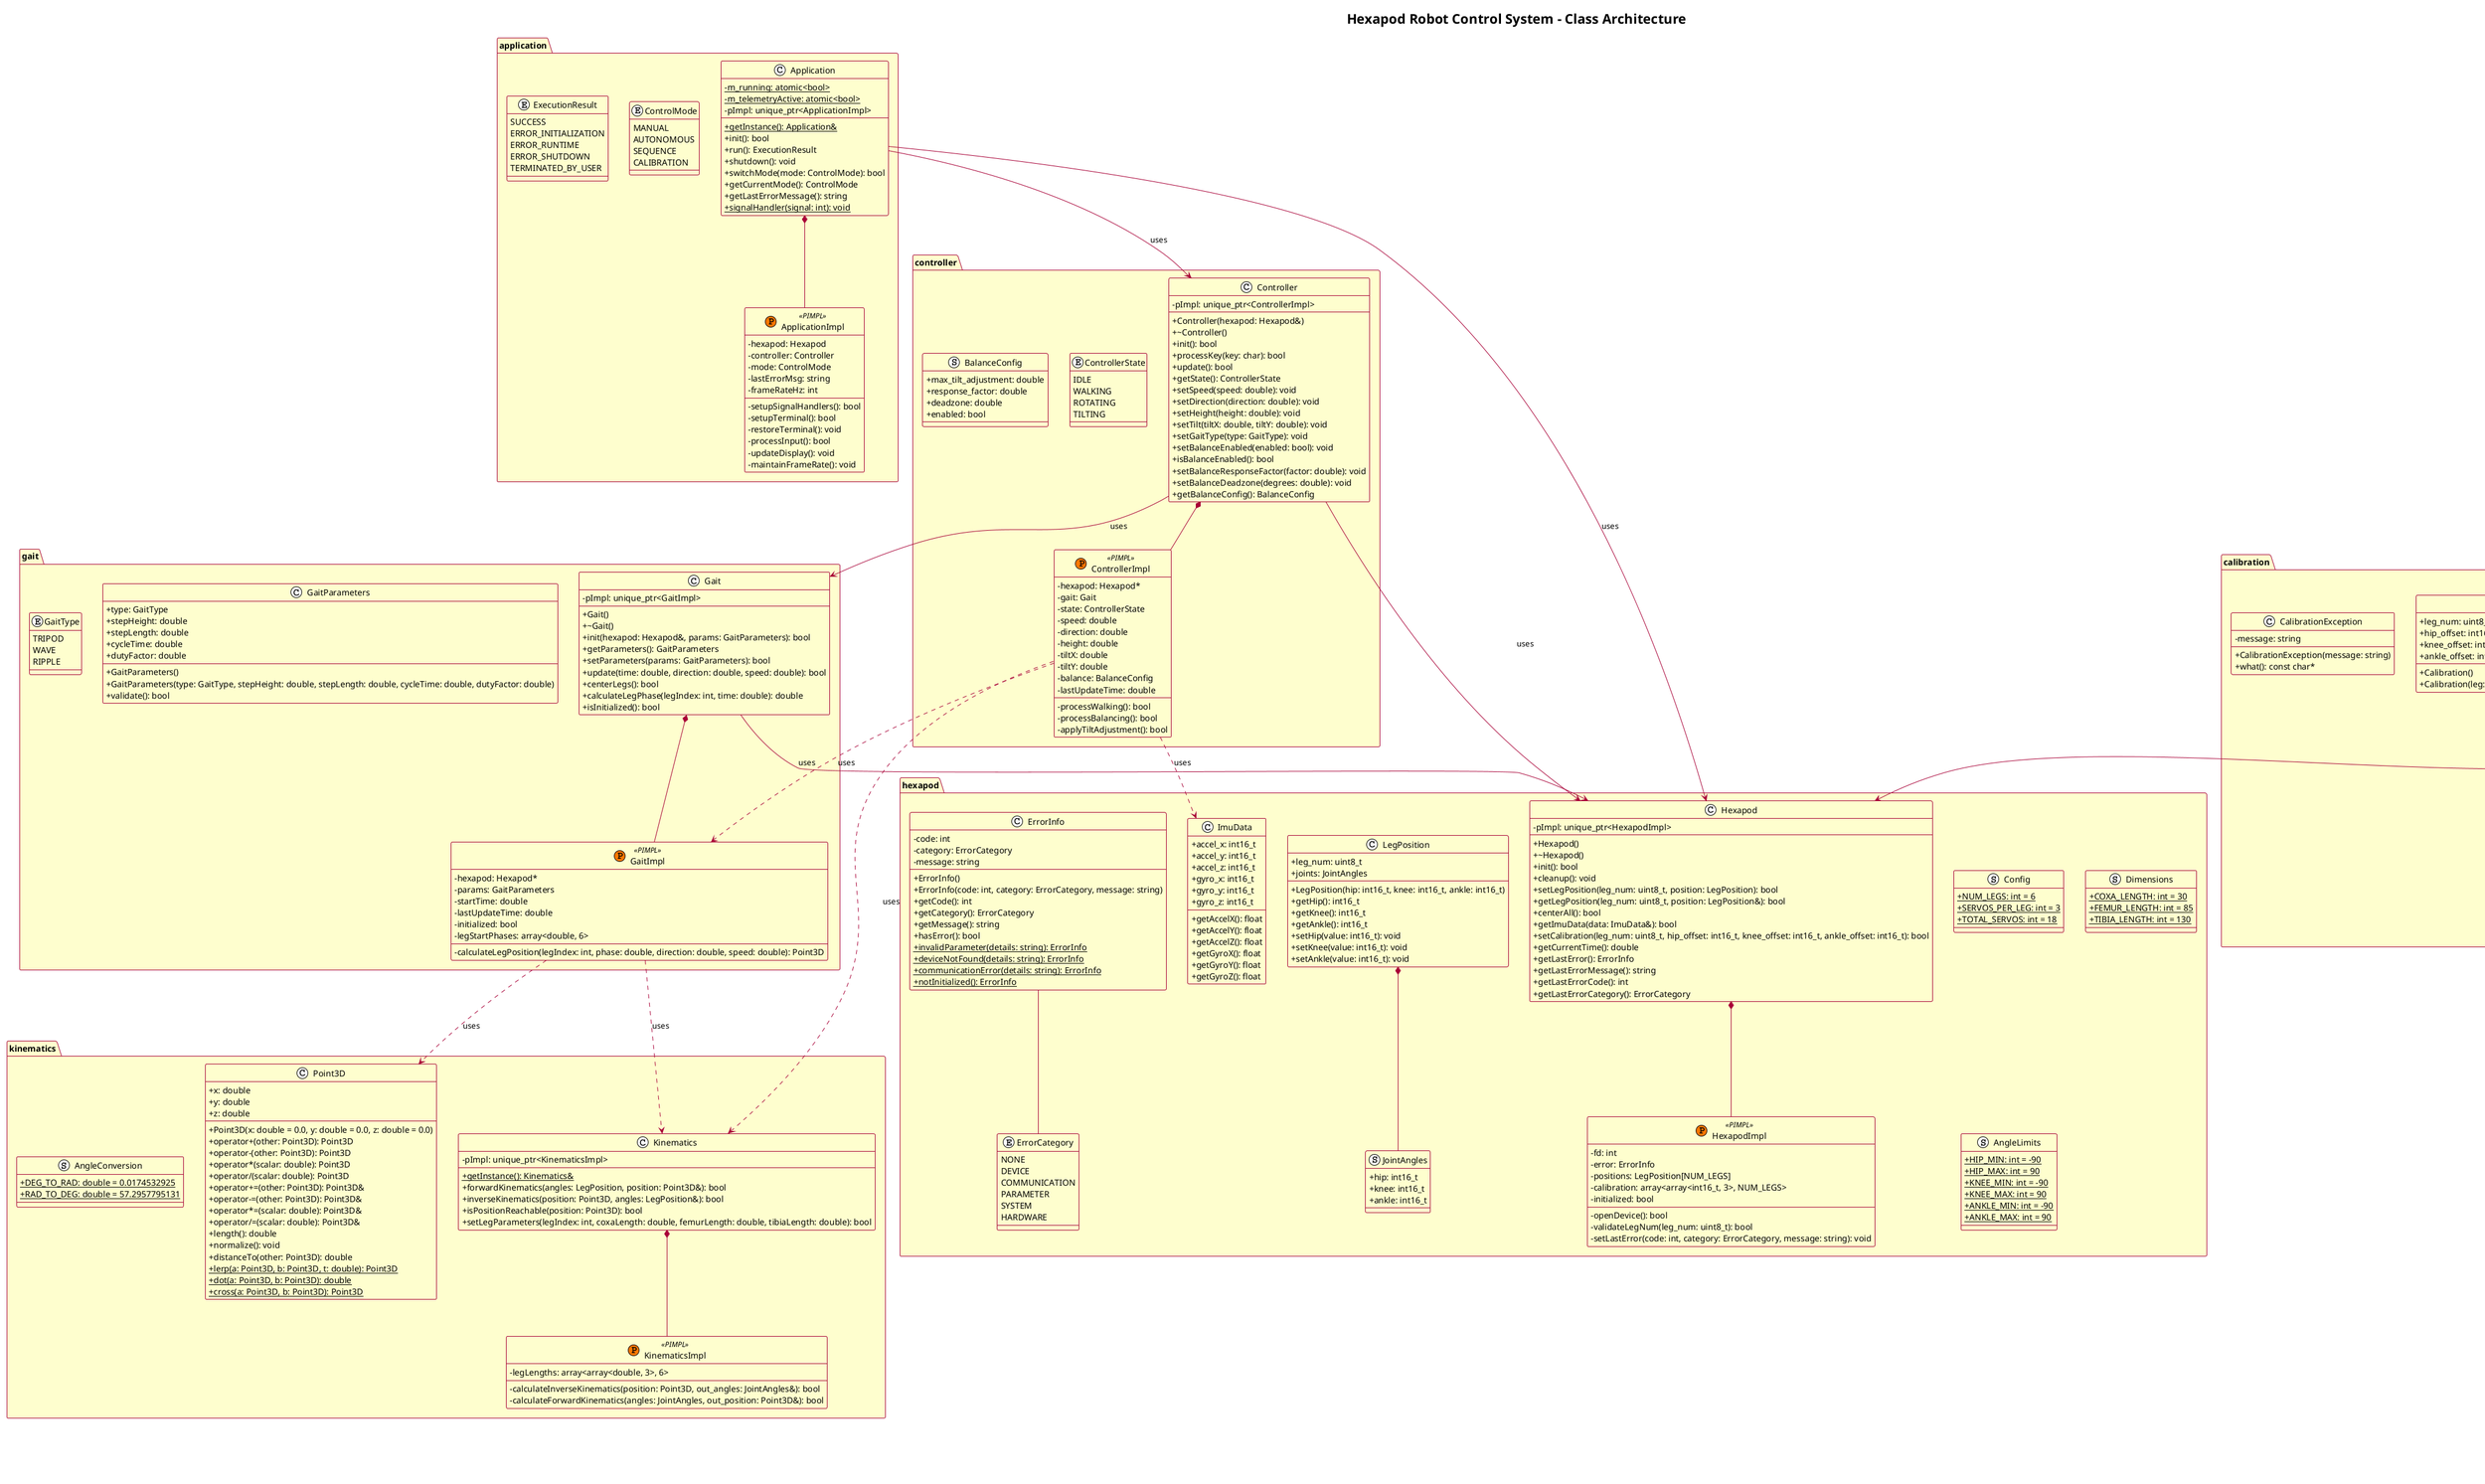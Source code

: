 @startuml Hexapod Class Diagram

' Style and theme settings
!theme plain
skinparam {
    classAttributeIconSize 0
    classBackgroundColor #FEFECE
    classBorderColor #A80036
    packageBackgroundColor #FEFECE
    packageBorderColor #A80036
    ArrowColor #A80036
    defaultFontName Arial
    shadowing false
}

' Title
title Hexapod Robot Control System - Class Architecture

' Packages
package "hexapod" {
  class Hexapod {
    -pImpl: unique_ptr<HexapodImpl>
    +Hexapod()
    +~Hexapod()
    +init(): bool
    +cleanup(): void
    +setLegPosition(leg_num: uint8_t, position: LegPosition): bool
    +getLegPosition(leg_num: uint8_t, position: LegPosition&): bool
    +centerAll(): bool
    +getImuData(data: ImuData&): bool
    +setCalibration(leg_num: uint8_t, hip_offset: int16_t, knee_offset: int16_t, ankle_offset: int16_t): bool
    +getCurrentTime(): double
    +getLastError(): ErrorInfo
    +getLastErrorMessage(): string
    +getLastErrorCode(): int
    +getLastErrorCategory(): ErrorCategory
  }
  
  class LegPosition {
    +leg_num: uint8_t
    +joints: JointAngles
    +LegPosition(hip: int16_t, knee: int16_t, ankle: int16_t)
    +getHip(): int16_t
    +getKnee(): int16_t
    +getAnkle(): int16_t
    +setHip(value: int16_t): void
    +setKnee(value: int16_t): void
    +setAnkle(value: int16_t): void
  }
  
  class ImuData {
    +accel_x: int16_t
    +accel_y: int16_t
    +accel_z: int16_t
    +gyro_x: int16_t
    +gyro_y: int16_t
    +gyro_z: int16_t
    +getAccelX(): float
    +getAccelY(): float
    +getAccelZ(): float
    +getGyroX(): float
    +getGyroY(): float
    +getGyroZ(): float
  }
  
  class ErrorInfo {
    -code: int
    -category: ErrorCategory
    -message: string
    +ErrorInfo()
    +ErrorInfo(code: int, category: ErrorCategory, message: string)
    +getCode(): int
    +getCategory(): ErrorCategory
    +getMessage(): string
    +hasError(): bool
    +{static} invalidParameter(details: string): ErrorInfo
    +{static} deviceNotFound(details: string): ErrorInfo
    +{static} communicationError(details: string): ErrorInfo
    +{static} notInitialized(): ErrorInfo
  }

  class HexapodImpl << (P,#FF7700) PIMPL >> {
    -fd: int
    -error: ErrorInfo
    -positions: LegPosition[NUM_LEGS]
    -calibration: array<array<int16_t, 3>, NUM_LEGS>
    -initialized: bool
    -openDevice(): bool
    -validateLegNum(leg_num: uint8_t): bool
    -setLastError(code: int, category: ErrorCategory, message: string): void
  }
  
  enum ErrorCategory {
    NONE
    DEVICE
    COMMUNICATION
    PARAMETER
    SYSTEM
    HARDWARE
  }
  
  struct JointAngles {
    +hip: int16_t
    +knee: int16_t
    +ankle: int16_t
  }
  
  struct Config {
    +{static} NUM_LEGS: int = 6
    +{static} SERVOS_PER_LEG: int = 3
    +{static} TOTAL_SERVOS: int = 18
  }
  
  struct Dimensions {
    +{static} COXA_LENGTH: int = 30
    +{static} FEMUR_LENGTH: int = 85
    +{static} TIBIA_LENGTH: int = 130
  }
  
  struct AngleLimits {
    +{static} HIP_MIN: int = -90
    +{static} HIP_MAX: int = 90
    +{static} KNEE_MIN: int = -90
    +{static} KNEE_MAX: int = 90
    +{static} ANKLE_MIN: int = -90
    +{static} ANKLE_MAX: int = 90
  }
}

package "gait" {
  class Gait {
    -pImpl: unique_ptr<GaitImpl>
    +Gait()
    +~Gait()
    +init(hexapod: Hexapod&, params: GaitParameters): bool
    +getParameters(): GaitParameters
    +setParameters(params: GaitParameters): bool
    +update(time: double, direction: double, speed: double): bool
    +centerLegs(): bool
    +calculateLegPhase(legIndex: int, time: double): double
    +isInitialized(): bool
  }
  
  class GaitParameters {
    +type: GaitType
    +stepHeight: double
    +stepLength: double
    +cycleTime: double
    +dutyFactor: double
    +GaitParameters()
    +GaitParameters(type: GaitType, stepHeight: double, stepLength: double, cycleTime: double, dutyFactor: double)
    +validate(): bool
  }
  
  enum GaitType {
    TRIPOD
    WAVE
    RIPPLE
  }
  
  class GaitImpl << (P,#FF7700) PIMPL >> {
    -hexapod: Hexapod*
    -params: GaitParameters
    -startTime: double
    -lastUpdateTime: double
    -initialized: bool
    -legStartPhases: array<double, 6>
    -calculateLegPosition(legIndex: int, phase: double, direction: double, speed: double): Point3D
  }
}

package "kinematics" {
  class Kinematics {
    -pImpl: unique_ptr<KinematicsImpl>
    +{static} getInstance(): Kinematics&
    +forwardKinematics(angles: LegPosition, position: Point3D&): bool
    +inverseKinematics(position: Point3D, angles: LegPosition&): bool
    +isPositionReachable(position: Point3D): bool
    +setLegParameters(legIndex: int, coxaLength: double, femurLength: double, tibiaLength: double): bool
  }

  class Point3D {
    +x: double
    +y: double
    +z: double
    +Point3D(x: double = 0.0, y: double = 0.0, z: double = 0.0)
    +operator+(other: Point3D): Point3D
    +operator-(other: Point3D): Point3D
    +operator*(scalar: double): Point3D
    +operator/(scalar: double): Point3D
    +operator+=(other: Point3D): Point3D&
    +operator-=(other: Point3D): Point3D&
    +operator*=(scalar: double): Point3D&
    +operator/=(scalar: double): Point3D&
    +length(): double
    +normalize(): void
    +distanceTo(other: Point3D): double
    +{static} lerp(a: Point3D, b: Point3D, t: double): Point3D
    +{static} dot(a: Point3D, b: Point3D): double
    +{static} cross(a: Point3D, b: Point3D): Point3D
  }
  
  class KinematicsImpl << (P,#FF7700) PIMPL >> {
    -legLengths: array<array<double, 3>, 6>
    -calculateInverseKinematics(position: Point3D, out_angles: JointAngles&): bool
    -calculateForwardKinematics(angles: JointAngles, out_position: Point3D&): bool
  }
  
  struct AngleConversion {
    +{static} DEG_TO_RAD: double = 0.0174532925
    +{static} RAD_TO_DEG: double = 57.2957795131
  }
}

package "controller" {
  class Controller {
    -pImpl: unique_ptr<ControllerImpl>
    +Controller(hexapod: Hexapod&)
    +~Controller()
    +init(): bool
    +processKey(key: char): bool
    +update(): bool
    +getState(): ControllerState
    +setSpeed(speed: double): void
    +setDirection(direction: double): void
    +setHeight(height: double): void
    +setTilt(tiltX: double, tiltY: double): void
    +setGaitType(type: GaitType): void
    +setBalanceEnabled(enabled: bool): void
    +isBalanceEnabled(): bool
    +setBalanceResponseFactor(factor: double): void
    +setBalanceDeadzone(degrees: double): void
    +getBalanceConfig(): BalanceConfig
  }
  
  enum ControllerState {
    IDLE
    WALKING
    ROTATING
    TILTING
  }
  
  struct BalanceConfig {
    +max_tilt_adjustment: double
    +response_factor: double
    +deadzone: double
    +enabled: bool
  }
  
  class ControllerImpl << (P,#FF7700) PIMPL >> {
    -hexapod: Hexapod*
    -gait: Gait
    -state: ControllerState
    -speed: double
    -direction: double
    -height: double
    -tiltX: double
    -tiltY: double
    -balance: BalanceConfig
    -lastUpdateTime: double
    -processWalking(): bool
    -processBalancing(): bool
    -applyTiltAdjustment(): bool
  }
}

package "calibration" {
  class CalibrationManager {
    -pImpl: unique_ptr<CalibrationManagerImpl>
    +{static} getInstance(): CalibrationManager&
    +{static} loadCalibration(calibrations: vector<Calibration>&, filename: string): bool
    +{static} saveCalibration(calibrations: vector<Calibration>&, filename: string): bool
    +{static} getDefaultCalibration(): vector<Calibration>
    +{static} applyCalibration(hexapod: Hexapod&, calibrations: vector<Calibration>): bool
    +{static} applyCalibrationFromFile(hexapod: Hexapod&, filename: string): bool
    +{static} validateCalibration(calibrations: vector<Calibration>): bool
    +{static} getDefaultCalibrationPath(): string
  }
  
  struct Calibration {
    +leg_num: uint8_t
    +hip_offset: int16_t
    +knee_offset: int16_t
    +ankle_offset: int16_t
    +Calibration()
    +Calibration(leg: uint8_t, hip: int16_t, knee: int16_t, ankle: int16_t)
  }
  
  class CalibrationException {
    -message: string
    +CalibrationException(message: string)
    +what(): const char*
  }
  
  class CalibrationManagerImpl << (P,#FF7700) PIMPL >> {
    -defaultPath: string
    -parseCalibrationFile(filename: string, out_calibrations: vector<Calibration>&): bool
    -writeCalibrationFile(filename: string, calibrations: vector<Calibration>&): bool
  }
}

package "application" {
  class Application {
    -{static} m_running: atomic<bool>
    -{static} m_telemetryActive: atomic<bool>
    -pImpl: unique_ptr<ApplicationImpl>
    +{static} getInstance(): Application&
    +init(): bool
    +run(): ExecutionResult
    +shutdown(): void
    +switchMode(mode: ControlMode): bool
    +getCurrentMode(): ControlMode
    +getLastErrorMessage(): string
    +{static} signalHandler(signal: int): void
  }
  
  enum ControlMode {
    MANUAL
    AUTONOMOUS
    SEQUENCE
    CALIBRATION
  }
  
  enum ExecutionResult {
    SUCCESS
    ERROR_INITIALIZATION
    ERROR_RUNTIME
    ERROR_SHUTDOWN
    TERMINATED_BY_USER
  }
  
  class ApplicationImpl << (P,#FF7700) PIMPL >> {
    -hexapod: Hexapod
    -controller: Controller
    -mode: ControlMode
    -lastErrorMsg: string
    -frameRateHz: int
    -setupSignalHandlers(): bool
    -setupTerminal(): bool
    -restoreTerminal(): void
    -processInput(): bool
    -updateDisplay(): void
    -maintainFrameRate(): void
  }
}

' Core relationships
Hexapod *-- HexapodImpl
Gait *-- GaitImpl
Kinematics *-- KinematicsImpl
Controller *-- ControllerImpl
CalibrationManager *-- CalibrationManagerImpl
Application *-- ApplicationImpl

' Composition relationships
LegPosition *-- JointAngles
ErrorInfo -- ErrorCategory

' Usage relationships - main components
Controller --> Hexapod : uses
Controller --> Gait : uses
Gait --> Hexapod : uses
CalibrationManager --> Hexapod : uses
Application --> Controller : uses
Application --> Hexapod : uses

' Usage relationships - details
GaitImpl ..> Kinematics : uses
GaitImpl ..> Point3D : uses
ControllerImpl ..> Kinematics : uses
ControllerImpl ..> GaitImpl : uses
ControllerImpl ..> ImuData : uses

' Legend
legend right
  Hexapod Robot Control System - Class Architecture
  --
  Classes with yellow background use PIMPL idiom
  for implementation hiding and ABI stability
endlegend

@enduml
